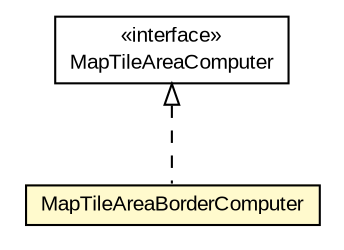 #!/usr/local/bin/dot
#
# Class diagram 
# Generated by UMLGraph version R5_6-24-gf6e263 (http://www.umlgraph.org/)
#

digraph G {
	edge [fontname="arial",fontsize=10,labelfontname="arial",labelfontsize=10];
	node [fontname="arial",fontsize=10,shape=plaintext];
	nodesep=0.25;
	ranksep=0.5;
	// org.osmdroid.util.MapTileAreaBorderComputer
	c154508 [label=<<table title="org.osmdroid.util.MapTileAreaBorderComputer" border="0" cellborder="1" cellspacing="0" cellpadding="2" port="p" bgcolor="lemonChiffon" href="./MapTileAreaBorderComputer.html">
		<tr><td><table border="0" cellspacing="0" cellpadding="1">
<tr><td align="center" balign="center"> MapTileAreaBorderComputer </td></tr>
		</table></td></tr>
		</table>>, URL="./MapTileAreaBorderComputer.html", fontname="arial", fontcolor="black", fontsize=10.0];
	// org.osmdroid.util.MapTileAreaComputer
	c154509 [label=<<table title="org.osmdroid.util.MapTileAreaComputer" border="0" cellborder="1" cellspacing="0" cellpadding="2" port="p" href="./MapTileAreaComputer.html">
		<tr><td><table border="0" cellspacing="0" cellpadding="1">
<tr><td align="center" balign="center"> &#171;interface&#187; </td></tr>
<tr><td align="center" balign="center"> MapTileAreaComputer </td></tr>
		</table></td></tr>
		</table>>, URL="./MapTileAreaComputer.html", fontname="arial", fontcolor="black", fontsize=10.0];
	//org.osmdroid.util.MapTileAreaBorderComputer implements org.osmdroid.util.MapTileAreaComputer
	c154509:p -> c154508:p [dir=back,arrowtail=empty,style=dashed];
}

